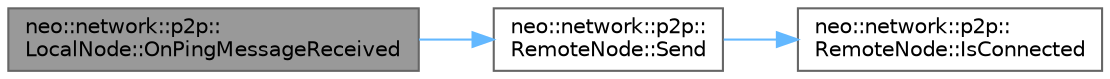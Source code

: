digraph "neo::network::p2p::LocalNode::OnPingMessageReceived"
{
 // LATEX_PDF_SIZE
  bgcolor="transparent";
  edge [fontname=Helvetica,fontsize=10,labelfontname=Helvetica,labelfontsize=10];
  node [fontname=Helvetica,fontsize=10,shape=box,height=0.2,width=0.4];
  rankdir="LR";
  Node1 [id="Node000001",label="neo::network::p2p::\lLocalNode::OnPingMessageReceived",height=0.2,width=0.4,color="gray40", fillcolor="grey60", style="filled", fontcolor="black",tooltip="Called when a ping message is received."];
  Node1 -> Node2 [id="edge3_Node000001_Node000002",color="steelblue1",style="solid",tooltip=" "];
  Node2 [id="Node000002",label="neo::network::p2p::\lRemoteNode::Send",height=0.2,width=0.4,color="grey40", fillcolor="white", style="filled",URL="$classneo_1_1network_1_1p2p_1_1_remote_node.html#a57ce01b12cac829366b308b5f9b6114a",tooltip="Sends a message to the remote node."];
  Node2 -> Node3 [id="edge4_Node000002_Node000003",color="steelblue1",style="solid",tooltip=" "];
  Node3 [id="Node000003",label="neo::network::p2p::\lRemoteNode::IsConnected",height=0.2,width=0.4,color="grey40", fillcolor="white", style="filled",URL="$classneo_1_1network_1_1p2p_1_1_remote_node.html#a6245444a7151bc867f35bdd01f13d720",tooltip="Gets whether the remote node is connected."];
}

